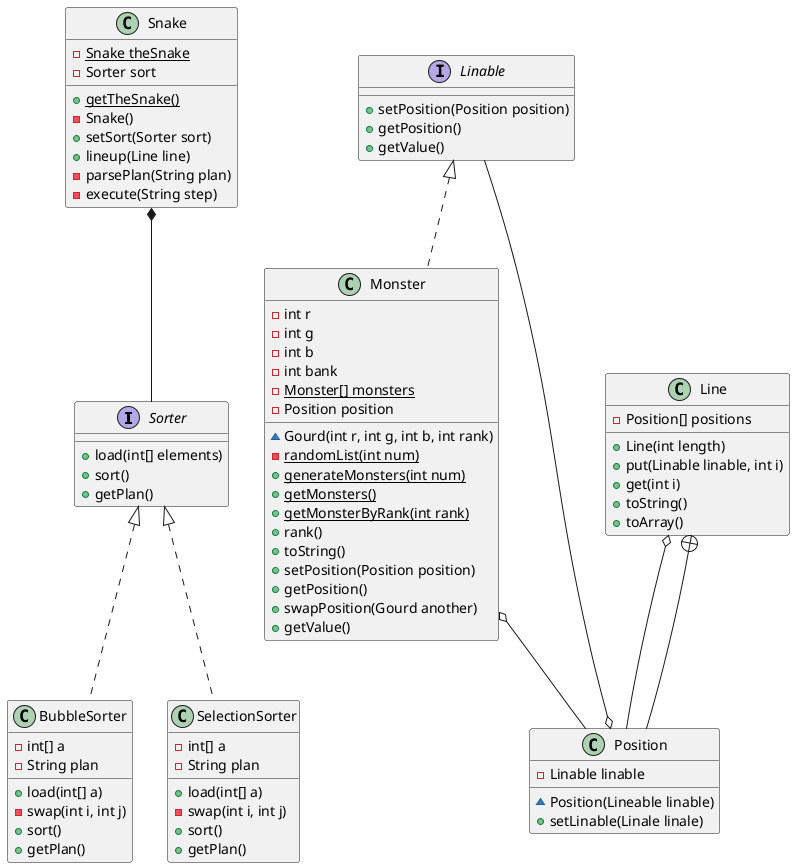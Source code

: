 @startuml

interface Sorter {
    + load(int[] elements)
    + sort()
    + getPlan()
}

class BubbleSorter{
    - int[] a
    + load(int[] a)
    - swap(int i, int j)
    - String plan
    + sort()
    + getPlan()
}

class SelectionSorter{
    - int[] a
    + load(int[] a)
    - swap(int i, int j)
    - String plan
    + sort()
    + getPlan()
}

class Snake{
    {static} - Snake theSnake
    {static} + getTheSnake()
    - Snake()
    - Sorter sort
    + setSort(Sorter sort)
    + lineup(Line line)
    - parsePlan(String plan)
    - execute(String step)
}

interface Linable{
    + setPosition(Position position)
    + getPosition()
    + getValue()
}

class Monster{
    - int r 
    - int g 
    - int b 
    - int bank
    - {static} Monster[] monsters
    - Position position 
    ~ Gourd(int r, int g, int b, int rank)
    {static} - randomList(int num)
    {static} + generateMonsters(int num)
    {static} + getMonsters()
    {static} + getMonsterByRank(int rank)
    + rank()
    + toString()
    + setPosition(Position position)
    + getPosition()
    + swapPosition(Gourd another)
    + getValue()
}

class Line{
    + Line(int length)
    - Position[] positions
    + put(Linable linable, int i)
    + get(int i)
    + toString()
    + toArray()
}

class Position{
    - Linable linable
    ~ Position(Lineable linable)
    + setLinable(Linale linale)
}

class BubbleSorter implements Sorter 
class SelectionSorter implements Sorter
class Monster implements Linable 
Monster o-- Position
Snake *-- Sorter
Line o-- Position
Line +-- Position
Position o-- Linable

@enduml
